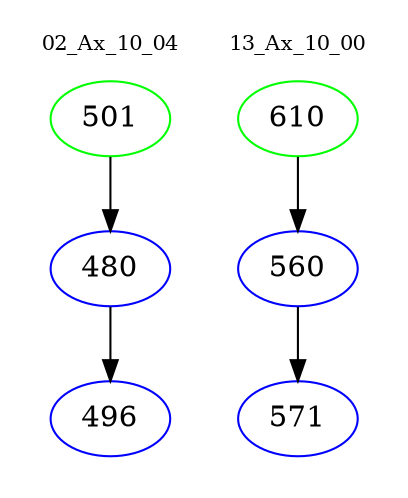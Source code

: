 digraph{
subgraph cluster_0 {
color = white
label = "02_Ax_10_04";
fontsize=10;
T0_501 [label="501", color="green"]
T0_501 -> T0_480 [color="black"]
T0_480 [label="480", color="blue"]
T0_480 -> T0_496 [color="black"]
T0_496 [label="496", color="blue"]
}
subgraph cluster_1 {
color = white
label = "13_Ax_10_00";
fontsize=10;
T1_610 [label="610", color="green"]
T1_610 -> T1_560 [color="black"]
T1_560 [label="560", color="blue"]
T1_560 -> T1_571 [color="black"]
T1_571 [label="571", color="blue"]
}
}
